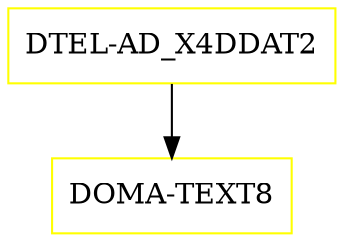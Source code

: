 digraph G {
  "DTEL-AD_X4DDAT2" [shape=box,color=yellow];
  "DOMA-TEXT8" [shape=box,color=yellow,URL="./DOMA_TEXT8.html"];
  "DTEL-AD_X4DDAT2" -> "DOMA-TEXT8";
}
